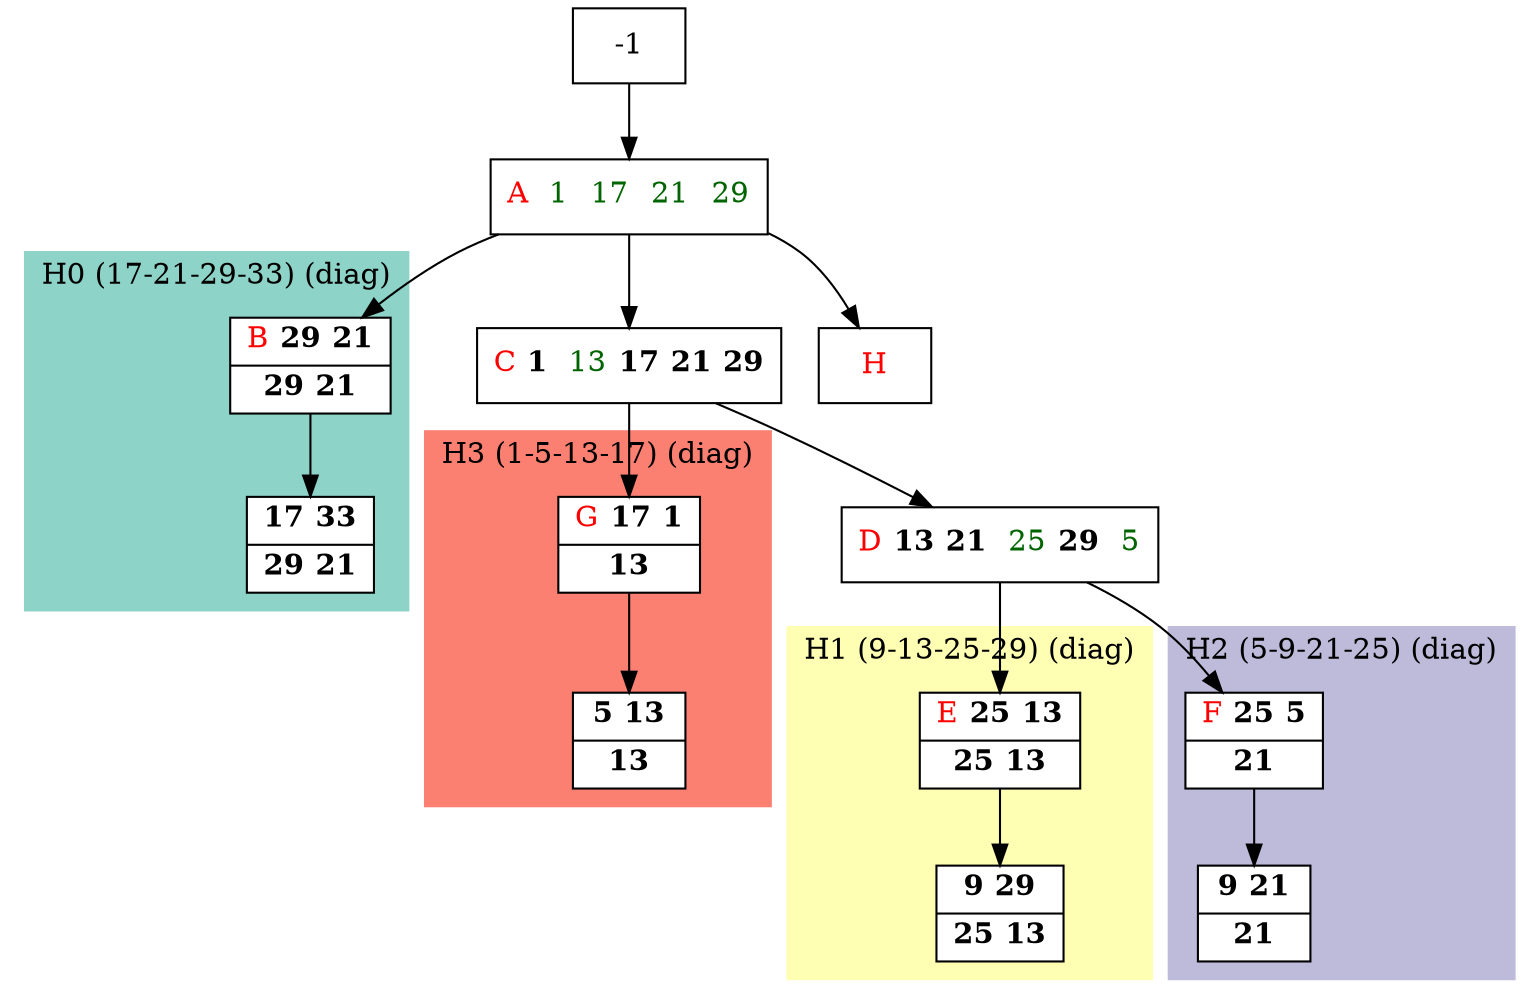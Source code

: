 digraph G {
    node [shape=box];
    subgraph cluster0 {
        node [style=filled,fillcolor=white];
        labeljust="l";
        style=filled;
        color="#8DD3C7";
        H0_0 -> H0_5;
        label="H0 (17-21-29-33) (diag)";
    }
    subgraph cluster1 {
        node [style=filled,fillcolor=white];
        labeljust="l";
        style=filled;
        color="#FFFFB3";
        H1_0 -> H1_5;
        label="H1 (9-13-25-29) (diag)";
    }
    subgraph cluster2 {
        node [style=filled,fillcolor=white];
        labeljust="l";
        style=filled;
        color="#BEBADA";
        H2_0 -> H2_5;
        label="H2 (5-9-21-25) (diag)";
    }
    subgraph cluster3 {
        node [style=filled,fillcolor=white];
        labeljust="l";
        style=filled;
        color="#FB8072";
        H3_0 -> H3_5;
        label="H3 (1-5-13-17) (diag)";
    }
     1 [shape=record,label= <{  <FONT COLOR="RED">A</FONT>  <FONT COLOR="DARKGREEN">1</FONT>  <FONT COLOR="DARKGREEN">17</FONT>  <FONT COLOR="DARKGREEN">21</FONT>  <FONT COLOR="DARKGREEN">29</FONT>}> ];
     -1  ->  1;
     H0_0 [shape=record,label= <{  <FONT COLOR="RED">B</FONT> <b>29</b> <b>21</b>|  <b>29</b> <b>21</b>}> ];
     1  ->  H0_0;
     H0_5 [shape=record,label= <{ <b>17</b> <b>33</b>|  <b>29</b> <b>21</b>}> ];
     3 [shape=record,label= <{  <FONT COLOR="RED">C</FONT> <b>1</b>  <FONT COLOR="DARKGREEN">13</FONT> <b>17</b> <b>21</b> <b>29</b>}> ];
     1  ->  3;
     6 [shape=record,label= <{  <FONT COLOR="RED">D</FONT> <b>13</b> <b>21</b>  <FONT COLOR="DARKGREEN">25</FONT> <b>29</b>  <FONT COLOR="DARKGREEN">5</FONT>}> ];
     3  ->  6;
     H1_0 [shape=record,label= <{  <FONT COLOR="RED">E</FONT> <b>25</b> <b>13</b>|  <b>25</b> <b>13</b>}> ];
     6  ->  H1_0;
     H1_5 [shape=record,label= <{ <b>9</b> <b>29</b>|  <b>25</b> <b>13</b>}> ];
     H2_0 [shape=record,label= <{  <FONT COLOR="RED">F</FONT> <b>25</b> <b>5</b>|  <b>21</b>}> ];
     6  ->  H2_0;
     H2_5 [shape=record,label= <{ <b>9</b> <b>21</b>|  <b>21</b>}> ];
     H3_0 [shape=record,label= <{  <FONT COLOR="RED">G</FONT> <b>17</b> <b>1</b>|  <b>13</b>}> ];
     3  ->  H3_0;
     H3_5 [shape=record,label= <{ <b>5</b> <b>13</b>|  <b>13</b>}> ];
     _1 [shape=record,label= <{  <FONT COLOR="RED">H</FONT>}> ];
     1  ->  _1;
}
